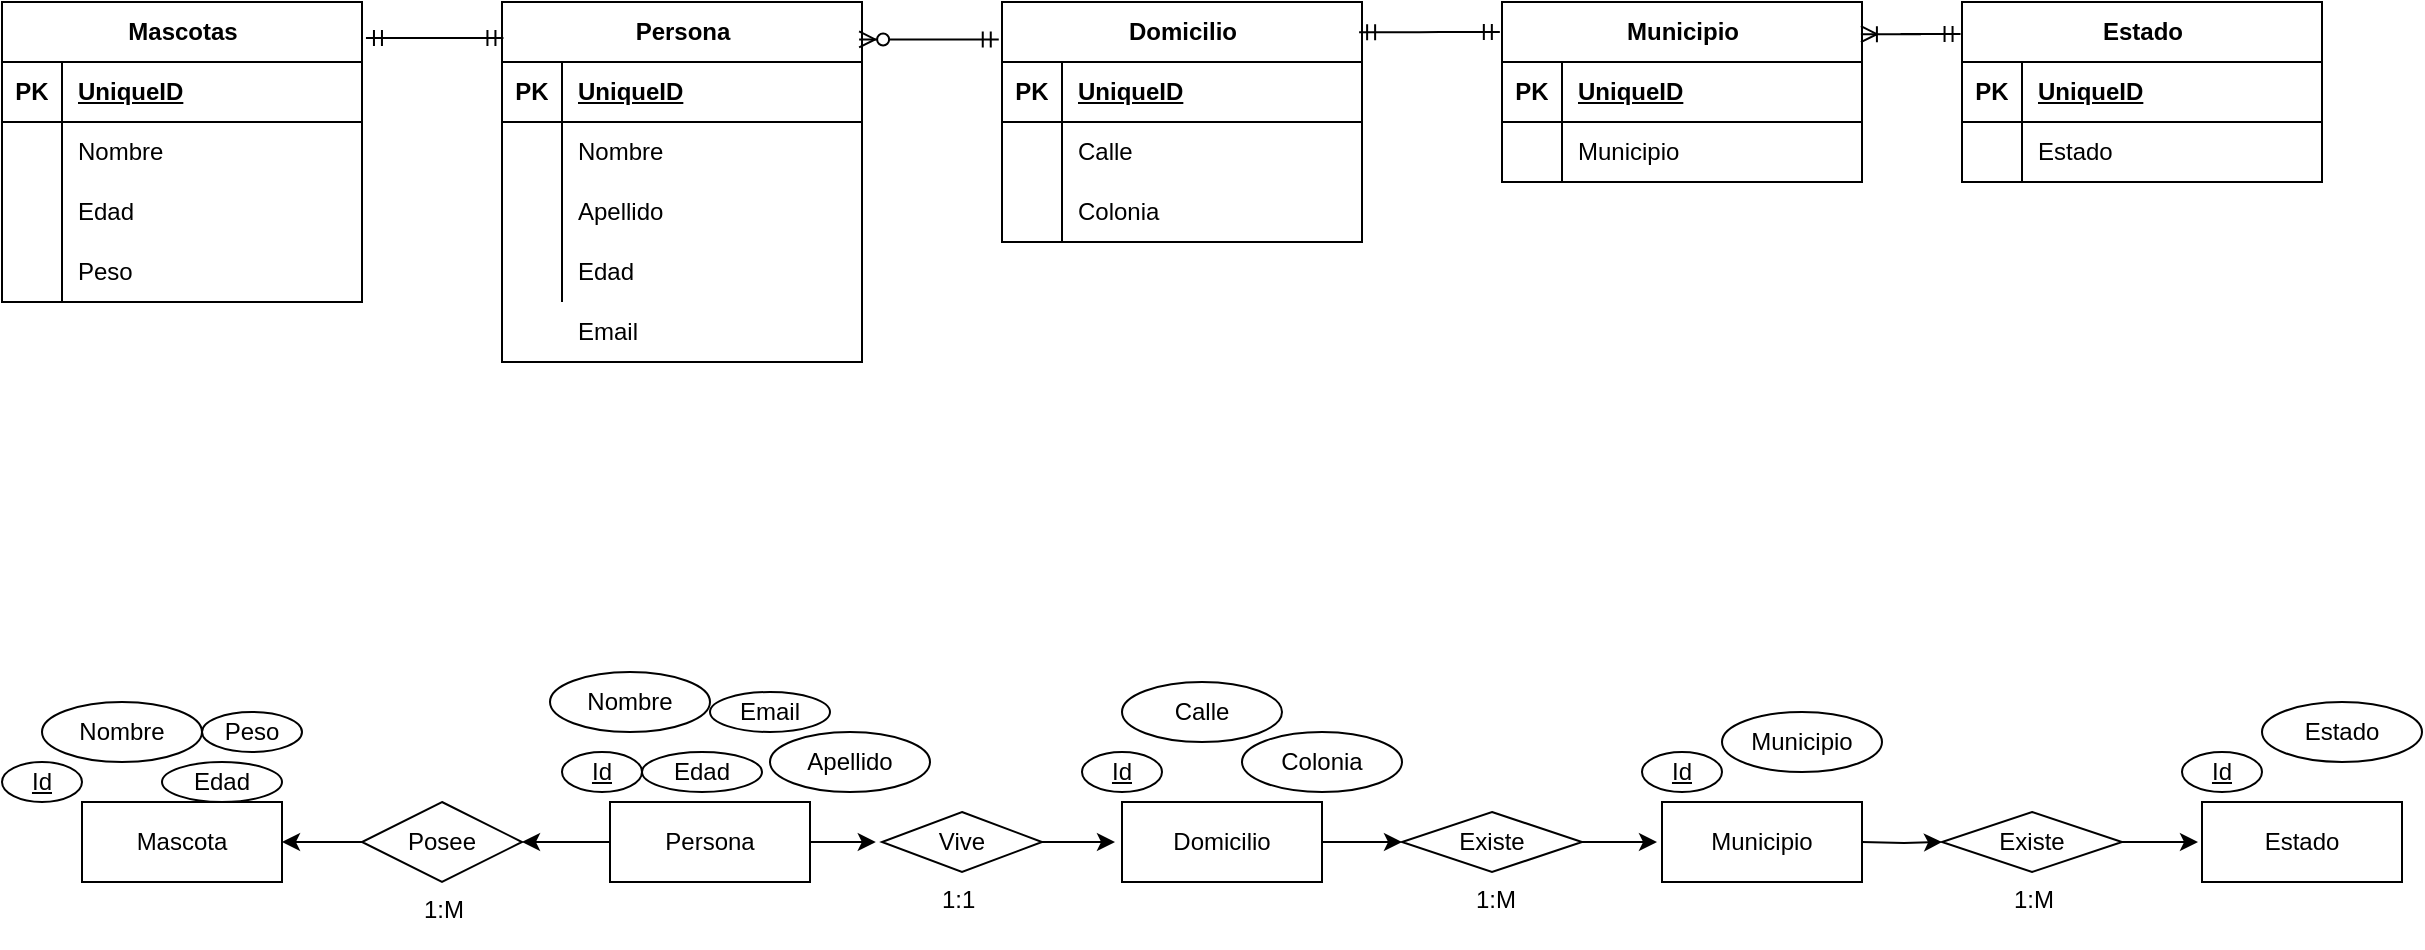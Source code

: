 <mxfile version="22.1.3" type="github">
  <diagram name="Página-1" id="CzR8ieMsHu3cavMBMSMy">
    <mxGraphModel dx="1393" dy="804" grid="1" gridSize="10" guides="1" tooltips="1" connect="1" arrows="1" fold="1" page="1" pageScale="1" pageWidth="827" pageHeight="1169" math="0" shadow="0">
      <root>
        <mxCell id="0" />
        <mxCell id="1" parent="0" />
        <mxCell id="l8HWTyqBCBBDTGkBGuBX-1" value="Persona" style="shape=table;startSize=30;container=1;collapsible=1;childLayout=tableLayout;fixedRows=1;rowLines=0;fontStyle=1;align=center;resizeLast=1;html=1;" parent="1" vertex="1">
          <mxGeometry x="310" y="120" width="180" height="180" as="geometry" />
        </mxCell>
        <mxCell id="l8HWTyqBCBBDTGkBGuBX-2" value="" style="shape=tableRow;horizontal=0;startSize=0;swimlaneHead=0;swimlaneBody=0;fillColor=none;collapsible=0;dropTarget=0;points=[[0,0.5],[1,0.5]];portConstraint=eastwest;top=0;left=0;right=0;bottom=1;" parent="l8HWTyqBCBBDTGkBGuBX-1" vertex="1">
          <mxGeometry y="30" width="180" height="30" as="geometry" />
        </mxCell>
        <mxCell id="l8HWTyqBCBBDTGkBGuBX-3" value="PK" style="shape=partialRectangle;connectable=0;fillColor=none;top=0;left=0;bottom=0;right=0;fontStyle=1;overflow=hidden;whiteSpace=wrap;html=1;" parent="l8HWTyqBCBBDTGkBGuBX-2" vertex="1">
          <mxGeometry width="30" height="30" as="geometry">
            <mxRectangle width="30" height="30" as="alternateBounds" />
          </mxGeometry>
        </mxCell>
        <mxCell id="l8HWTyqBCBBDTGkBGuBX-4" value="UniqueID" style="shape=partialRectangle;connectable=0;fillColor=none;top=0;left=0;bottom=0;right=0;align=left;spacingLeft=6;fontStyle=5;overflow=hidden;whiteSpace=wrap;html=1;" parent="l8HWTyqBCBBDTGkBGuBX-2" vertex="1">
          <mxGeometry x="30" width="150" height="30" as="geometry">
            <mxRectangle width="150" height="30" as="alternateBounds" />
          </mxGeometry>
        </mxCell>
        <mxCell id="l8HWTyqBCBBDTGkBGuBX-5" value="" style="shape=tableRow;horizontal=0;startSize=0;swimlaneHead=0;swimlaneBody=0;fillColor=none;collapsible=0;dropTarget=0;points=[[0,0.5],[1,0.5]];portConstraint=eastwest;top=0;left=0;right=0;bottom=0;" parent="l8HWTyqBCBBDTGkBGuBX-1" vertex="1">
          <mxGeometry y="60" width="180" height="30" as="geometry" />
        </mxCell>
        <mxCell id="l8HWTyqBCBBDTGkBGuBX-6" value="" style="shape=partialRectangle;connectable=0;fillColor=none;top=0;left=0;bottom=0;right=0;editable=1;overflow=hidden;whiteSpace=wrap;html=1;" parent="l8HWTyqBCBBDTGkBGuBX-5" vertex="1">
          <mxGeometry width="30" height="30" as="geometry">
            <mxRectangle width="30" height="30" as="alternateBounds" />
          </mxGeometry>
        </mxCell>
        <mxCell id="l8HWTyqBCBBDTGkBGuBX-7" value="Nombre" style="shape=partialRectangle;connectable=0;fillColor=none;top=0;left=0;bottom=0;right=0;align=left;spacingLeft=6;overflow=hidden;whiteSpace=wrap;html=1;" parent="l8HWTyqBCBBDTGkBGuBX-5" vertex="1">
          <mxGeometry x="30" width="150" height="30" as="geometry">
            <mxRectangle width="150" height="30" as="alternateBounds" />
          </mxGeometry>
        </mxCell>
        <mxCell id="l8HWTyqBCBBDTGkBGuBX-8" value="" style="shape=tableRow;horizontal=0;startSize=0;swimlaneHead=0;swimlaneBody=0;fillColor=none;collapsible=0;dropTarget=0;points=[[0,0.5],[1,0.5]];portConstraint=eastwest;top=0;left=0;right=0;bottom=0;" parent="l8HWTyqBCBBDTGkBGuBX-1" vertex="1">
          <mxGeometry y="90" width="180" height="30" as="geometry" />
        </mxCell>
        <mxCell id="l8HWTyqBCBBDTGkBGuBX-9" value="" style="shape=partialRectangle;connectable=0;fillColor=none;top=0;left=0;bottom=0;right=0;editable=1;overflow=hidden;whiteSpace=wrap;html=1;" parent="l8HWTyqBCBBDTGkBGuBX-8" vertex="1">
          <mxGeometry width="30" height="30" as="geometry">
            <mxRectangle width="30" height="30" as="alternateBounds" />
          </mxGeometry>
        </mxCell>
        <mxCell id="l8HWTyqBCBBDTGkBGuBX-10" value="Apellido" style="shape=partialRectangle;connectable=0;fillColor=none;top=0;left=0;bottom=0;right=0;align=left;spacingLeft=6;overflow=hidden;whiteSpace=wrap;html=1;" parent="l8HWTyqBCBBDTGkBGuBX-8" vertex="1">
          <mxGeometry x="30" width="150" height="30" as="geometry">
            <mxRectangle width="150" height="30" as="alternateBounds" />
          </mxGeometry>
        </mxCell>
        <mxCell id="l8HWTyqBCBBDTGkBGuBX-11" value="" style="shape=tableRow;horizontal=0;startSize=0;swimlaneHead=0;swimlaneBody=0;fillColor=none;collapsible=0;dropTarget=0;points=[[0,0.5],[1,0.5]];portConstraint=eastwest;top=0;left=0;right=0;bottom=0;" parent="l8HWTyqBCBBDTGkBGuBX-1" vertex="1">
          <mxGeometry y="120" width="180" height="30" as="geometry" />
        </mxCell>
        <mxCell id="l8HWTyqBCBBDTGkBGuBX-12" value="" style="shape=partialRectangle;connectable=0;fillColor=none;top=0;left=0;bottom=0;right=0;editable=1;overflow=hidden;whiteSpace=wrap;html=1;" parent="l8HWTyqBCBBDTGkBGuBX-11" vertex="1">
          <mxGeometry width="30" height="30" as="geometry">
            <mxRectangle width="30" height="30" as="alternateBounds" />
          </mxGeometry>
        </mxCell>
        <mxCell id="l8HWTyqBCBBDTGkBGuBX-13" value="Edad" style="shape=partialRectangle;connectable=0;fillColor=none;top=0;left=0;bottom=0;right=0;align=left;spacingLeft=6;overflow=hidden;whiteSpace=wrap;html=1;" parent="l8HWTyqBCBBDTGkBGuBX-11" vertex="1">
          <mxGeometry x="30" width="150" height="30" as="geometry">
            <mxRectangle width="150" height="30" as="alternateBounds" />
          </mxGeometry>
        </mxCell>
        <mxCell id="l8HWTyqBCBBDTGkBGuBX-14" value="Mascotas" style="shape=table;startSize=30;container=1;collapsible=1;childLayout=tableLayout;fixedRows=1;rowLines=0;fontStyle=1;align=center;resizeLast=1;html=1;" parent="1" vertex="1">
          <mxGeometry x="60" y="120" width="180" height="150" as="geometry" />
        </mxCell>
        <mxCell id="l8HWTyqBCBBDTGkBGuBX-15" value="" style="shape=tableRow;horizontal=0;startSize=0;swimlaneHead=0;swimlaneBody=0;fillColor=none;collapsible=0;dropTarget=0;points=[[0,0.5],[1,0.5]];portConstraint=eastwest;top=0;left=0;right=0;bottom=1;" parent="l8HWTyqBCBBDTGkBGuBX-14" vertex="1">
          <mxGeometry y="30" width="180" height="30" as="geometry" />
        </mxCell>
        <mxCell id="l8HWTyqBCBBDTGkBGuBX-16" value="PK" style="shape=partialRectangle;connectable=0;fillColor=none;top=0;left=0;bottom=0;right=0;fontStyle=1;overflow=hidden;whiteSpace=wrap;html=1;" parent="l8HWTyqBCBBDTGkBGuBX-15" vertex="1">
          <mxGeometry width="30" height="30" as="geometry">
            <mxRectangle width="30" height="30" as="alternateBounds" />
          </mxGeometry>
        </mxCell>
        <mxCell id="l8HWTyqBCBBDTGkBGuBX-17" value="UniqueID" style="shape=partialRectangle;connectable=0;fillColor=none;top=0;left=0;bottom=0;right=0;align=left;spacingLeft=6;fontStyle=5;overflow=hidden;whiteSpace=wrap;html=1;" parent="l8HWTyqBCBBDTGkBGuBX-15" vertex="1">
          <mxGeometry x="30" width="150" height="30" as="geometry">
            <mxRectangle width="150" height="30" as="alternateBounds" />
          </mxGeometry>
        </mxCell>
        <mxCell id="l8HWTyqBCBBDTGkBGuBX-18" value="" style="shape=tableRow;horizontal=0;startSize=0;swimlaneHead=0;swimlaneBody=0;fillColor=none;collapsible=0;dropTarget=0;points=[[0,0.5],[1,0.5]];portConstraint=eastwest;top=0;left=0;right=0;bottom=0;" parent="l8HWTyqBCBBDTGkBGuBX-14" vertex="1">
          <mxGeometry y="60" width="180" height="30" as="geometry" />
        </mxCell>
        <mxCell id="l8HWTyqBCBBDTGkBGuBX-19" value="" style="shape=partialRectangle;connectable=0;fillColor=none;top=0;left=0;bottom=0;right=0;editable=1;overflow=hidden;whiteSpace=wrap;html=1;" parent="l8HWTyqBCBBDTGkBGuBX-18" vertex="1">
          <mxGeometry width="30" height="30" as="geometry">
            <mxRectangle width="30" height="30" as="alternateBounds" />
          </mxGeometry>
        </mxCell>
        <mxCell id="l8HWTyqBCBBDTGkBGuBX-20" value="Nombre" style="shape=partialRectangle;connectable=0;fillColor=none;top=0;left=0;bottom=0;right=0;align=left;spacingLeft=6;overflow=hidden;whiteSpace=wrap;html=1;" parent="l8HWTyqBCBBDTGkBGuBX-18" vertex="1">
          <mxGeometry x="30" width="150" height="30" as="geometry">
            <mxRectangle width="150" height="30" as="alternateBounds" />
          </mxGeometry>
        </mxCell>
        <mxCell id="l8HWTyqBCBBDTGkBGuBX-21" value="" style="shape=tableRow;horizontal=0;startSize=0;swimlaneHead=0;swimlaneBody=0;fillColor=none;collapsible=0;dropTarget=0;points=[[0,0.5],[1,0.5]];portConstraint=eastwest;top=0;left=0;right=0;bottom=0;" parent="l8HWTyqBCBBDTGkBGuBX-14" vertex="1">
          <mxGeometry y="90" width="180" height="30" as="geometry" />
        </mxCell>
        <mxCell id="l8HWTyqBCBBDTGkBGuBX-22" value="" style="shape=partialRectangle;connectable=0;fillColor=none;top=0;left=0;bottom=0;right=0;editable=1;overflow=hidden;whiteSpace=wrap;html=1;" parent="l8HWTyqBCBBDTGkBGuBX-21" vertex="1">
          <mxGeometry width="30" height="30" as="geometry">
            <mxRectangle width="30" height="30" as="alternateBounds" />
          </mxGeometry>
        </mxCell>
        <mxCell id="l8HWTyqBCBBDTGkBGuBX-23" value="Edad" style="shape=partialRectangle;connectable=0;fillColor=none;top=0;left=0;bottom=0;right=0;align=left;spacingLeft=6;overflow=hidden;whiteSpace=wrap;html=1;" parent="l8HWTyqBCBBDTGkBGuBX-21" vertex="1">
          <mxGeometry x="30" width="150" height="30" as="geometry">
            <mxRectangle width="150" height="30" as="alternateBounds" />
          </mxGeometry>
        </mxCell>
        <mxCell id="l8HWTyqBCBBDTGkBGuBX-24" value="" style="shape=tableRow;horizontal=0;startSize=0;swimlaneHead=0;swimlaneBody=0;fillColor=none;collapsible=0;dropTarget=0;points=[[0,0.5],[1,0.5]];portConstraint=eastwest;top=0;left=0;right=0;bottom=0;" parent="l8HWTyqBCBBDTGkBGuBX-14" vertex="1">
          <mxGeometry y="120" width="180" height="30" as="geometry" />
        </mxCell>
        <mxCell id="l8HWTyqBCBBDTGkBGuBX-25" value="" style="shape=partialRectangle;connectable=0;fillColor=none;top=0;left=0;bottom=0;right=0;editable=1;overflow=hidden;whiteSpace=wrap;html=1;" parent="l8HWTyqBCBBDTGkBGuBX-24" vertex="1">
          <mxGeometry width="30" height="30" as="geometry">
            <mxRectangle width="30" height="30" as="alternateBounds" />
          </mxGeometry>
        </mxCell>
        <mxCell id="l8HWTyqBCBBDTGkBGuBX-26" value="Peso" style="shape=partialRectangle;connectable=0;fillColor=none;top=0;left=0;bottom=0;right=0;align=left;spacingLeft=6;overflow=hidden;whiteSpace=wrap;html=1;" parent="l8HWTyqBCBBDTGkBGuBX-24" vertex="1">
          <mxGeometry x="30" width="150" height="30" as="geometry">
            <mxRectangle width="150" height="30" as="alternateBounds" />
          </mxGeometry>
        </mxCell>
        <mxCell id="l8HWTyqBCBBDTGkBGuBX-53" value="Municipio" style="shape=table;startSize=30;container=1;collapsible=1;childLayout=tableLayout;fixedRows=1;rowLines=0;fontStyle=1;align=center;resizeLast=1;html=1;" parent="1" vertex="1">
          <mxGeometry x="810" y="120" width="180" height="90" as="geometry" />
        </mxCell>
        <mxCell id="l8HWTyqBCBBDTGkBGuBX-54" value="" style="shape=tableRow;horizontal=0;startSize=0;swimlaneHead=0;swimlaneBody=0;fillColor=none;collapsible=0;dropTarget=0;points=[[0,0.5],[1,0.5]];portConstraint=eastwest;top=0;left=0;right=0;bottom=1;" parent="l8HWTyqBCBBDTGkBGuBX-53" vertex="1">
          <mxGeometry y="30" width="180" height="30" as="geometry" />
        </mxCell>
        <mxCell id="l8HWTyqBCBBDTGkBGuBX-55" value="PK" style="shape=partialRectangle;connectable=0;fillColor=none;top=0;left=0;bottom=0;right=0;fontStyle=1;overflow=hidden;whiteSpace=wrap;html=1;" parent="l8HWTyqBCBBDTGkBGuBX-54" vertex="1">
          <mxGeometry width="30" height="30" as="geometry">
            <mxRectangle width="30" height="30" as="alternateBounds" />
          </mxGeometry>
        </mxCell>
        <mxCell id="l8HWTyqBCBBDTGkBGuBX-56" value="UniqueID" style="shape=partialRectangle;connectable=0;fillColor=none;top=0;left=0;bottom=0;right=0;align=left;spacingLeft=6;fontStyle=5;overflow=hidden;whiteSpace=wrap;html=1;" parent="l8HWTyqBCBBDTGkBGuBX-54" vertex="1">
          <mxGeometry x="30" width="150" height="30" as="geometry">
            <mxRectangle width="150" height="30" as="alternateBounds" />
          </mxGeometry>
        </mxCell>
        <mxCell id="l8HWTyqBCBBDTGkBGuBX-57" value="" style="shape=tableRow;horizontal=0;startSize=0;swimlaneHead=0;swimlaneBody=0;fillColor=none;collapsible=0;dropTarget=0;points=[[0,0.5],[1,0.5]];portConstraint=eastwest;top=0;left=0;right=0;bottom=0;" parent="l8HWTyqBCBBDTGkBGuBX-53" vertex="1">
          <mxGeometry y="60" width="180" height="30" as="geometry" />
        </mxCell>
        <mxCell id="l8HWTyqBCBBDTGkBGuBX-58" value="" style="shape=partialRectangle;connectable=0;fillColor=none;top=0;left=0;bottom=0;right=0;editable=1;overflow=hidden;whiteSpace=wrap;html=1;" parent="l8HWTyqBCBBDTGkBGuBX-57" vertex="1">
          <mxGeometry width="30" height="30" as="geometry">
            <mxRectangle width="30" height="30" as="alternateBounds" />
          </mxGeometry>
        </mxCell>
        <mxCell id="l8HWTyqBCBBDTGkBGuBX-59" value="Municipio" style="shape=partialRectangle;connectable=0;fillColor=none;top=0;left=0;bottom=0;right=0;align=left;spacingLeft=6;overflow=hidden;whiteSpace=wrap;html=1;" parent="l8HWTyqBCBBDTGkBGuBX-57" vertex="1">
          <mxGeometry x="30" width="150" height="30" as="geometry">
            <mxRectangle width="150" height="30" as="alternateBounds" />
          </mxGeometry>
        </mxCell>
        <mxCell id="l8HWTyqBCBBDTGkBGuBX-66" value="Domicilio" style="shape=table;startSize=30;container=1;collapsible=1;childLayout=tableLayout;fixedRows=1;rowLines=0;fontStyle=1;align=center;resizeLast=1;html=1;" parent="1" vertex="1">
          <mxGeometry x="560" y="120" width="180" height="120" as="geometry" />
        </mxCell>
        <mxCell id="l8HWTyqBCBBDTGkBGuBX-67" value="" style="shape=tableRow;horizontal=0;startSize=0;swimlaneHead=0;swimlaneBody=0;fillColor=none;collapsible=0;dropTarget=0;points=[[0,0.5],[1,0.5]];portConstraint=eastwest;top=0;left=0;right=0;bottom=1;" parent="l8HWTyqBCBBDTGkBGuBX-66" vertex="1">
          <mxGeometry y="30" width="180" height="30" as="geometry" />
        </mxCell>
        <mxCell id="l8HWTyqBCBBDTGkBGuBX-68" value="PK" style="shape=partialRectangle;connectable=0;fillColor=none;top=0;left=0;bottom=0;right=0;fontStyle=1;overflow=hidden;whiteSpace=wrap;html=1;" parent="l8HWTyqBCBBDTGkBGuBX-67" vertex="1">
          <mxGeometry width="30" height="30" as="geometry">
            <mxRectangle width="30" height="30" as="alternateBounds" />
          </mxGeometry>
        </mxCell>
        <mxCell id="l8HWTyqBCBBDTGkBGuBX-69" value="UniqueID" style="shape=partialRectangle;connectable=0;fillColor=none;top=0;left=0;bottom=0;right=0;align=left;spacingLeft=6;fontStyle=5;overflow=hidden;whiteSpace=wrap;html=1;" parent="l8HWTyqBCBBDTGkBGuBX-67" vertex="1">
          <mxGeometry x="30" width="150" height="30" as="geometry">
            <mxRectangle width="150" height="30" as="alternateBounds" />
          </mxGeometry>
        </mxCell>
        <mxCell id="l8HWTyqBCBBDTGkBGuBX-70" value="" style="shape=tableRow;horizontal=0;startSize=0;swimlaneHead=0;swimlaneBody=0;fillColor=none;collapsible=0;dropTarget=0;points=[[0,0.5],[1,0.5]];portConstraint=eastwest;top=0;left=0;right=0;bottom=0;" parent="l8HWTyqBCBBDTGkBGuBX-66" vertex="1">
          <mxGeometry y="60" width="180" height="30" as="geometry" />
        </mxCell>
        <mxCell id="l8HWTyqBCBBDTGkBGuBX-71" value="" style="shape=partialRectangle;connectable=0;fillColor=none;top=0;left=0;bottom=0;right=0;editable=1;overflow=hidden;whiteSpace=wrap;html=1;" parent="l8HWTyqBCBBDTGkBGuBX-70" vertex="1">
          <mxGeometry width="30" height="30" as="geometry">
            <mxRectangle width="30" height="30" as="alternateBounds" />
          </mxGeometry>
        </mxCell>
        <mxCell id="l8HWTyqBCBBDTGkBGuBX-72" value="Calle" style="shape=partialRectangle;connectable=0;fillColor=none;top=0;left=0;bottom=0;right=0;align=left;spacingLeft=6;overflow=hidden;whiteSpace=wrap;html=1;" parent="l8HWTyqBCBBDTGkBGuBX-70" vertex="1">
          <mxGeometry x="30" width="150" height="30" as="geometry">
            <mxRectangle width="150" height="30" as="alternateBounds" />
          </mxGeometry>
        </mxCell>
        <mxCell id="l8HWTyqBCBBDTGkBGuBX-73" value="" style="shape=tableRow;horizontal=0;startSize=0;swimlaneHead=0;swimlaneBody=0;fillColor=none;collapsible=0;dropTarget=0;points=[[0,0.5],[1,0.5]];portConstraint=eastwest;top=0;left=0;right=0;bottom=0;" parent="l8HWTyqBCBBDTGkBGuBX-66" vertex="1">
          <mxGeometry y="90" width="180" height="30" as="geometry" />
        </mxCell>
        <mxCell id="l8HWTyqBCBBDTGkBGuBX-74" value="" style="shape=partialRectangle;connectable=0;fillColor=none;top=0;left=0;bottom=0;right=0;editable=1;overflow=hidden;whiteSpace=wrap;html=1;" parent="l8HWTyqBCBBDTGkBGuBX-73" vertex="1">
          <mxGeometry width="30" height="30" as="geometry">
            <mxRectangle width="30" height="30" as="alternateBounds" />
          </mxGeometry>
        </mxCell>
        <mxCell id="l8HWTyqBCBBDTGkBGuBX-75" value="Colonia" style="shape=partialRectangle;connectable=0;fillColor=none;top=0;left=0;bottom=0;right=0;align=left;spacingLeft=6;overflow=hidden;whiteSpace=wrap;html=1;" parent="l8HWTyqBCBBDTGkBGuBX-73" vertex="1">
          <mxGeometry x="30" width="150" height="30" as="geometry">
            <mxRectangle width="150" height="30" as="alternateBounds" />
          </mxGeometry>
        </mxCell>
        <mxCell id="l8HWTyqBCBBDTGkBGuBX-79" value="Estado" style="shape=table;startSize=30;container=1;collapsible=1;childLayout=tableLayout;fixedRows=1;rowLines=0;fontStyle=1;align=center;resizeLast=1;html=1;" parent="1" vertex="1">
          <mxGeometry x="1040" y="120" width="180" height="90" as="geometry" />
        </mxCell>
        <mxCell id="l8HWTyqBCBBDTGkBGuBX-80" value="" style="shape=tableRow;horizontal=0;startSize=0;swimlaneHead=0;swimlaneBody=0;fillColor=none;collapsible=0;dropTarget=0;points=[[0,0.5],[1,0.5]];portConstraint=eastwest;top=0;left=0;right=0;bottom=1;" parent="l8HWTyqBCBBDTGkBGuBX-79" vertex="1">
          <mxGeometry y="30" width="180" height="30" as="geometry" />
        </mxCell>
        <mxCell id="l8HWTyqBCBBDTGkBGuBX-81" value="PK" style="shape=partialRectangle;connectable=0;fillColor=none;top=0;left=0;bottom=0;right=0;fontStyle=1;overflow=hidden;whiteSpace=wrap;html=1;" parent="l8HWTyqBCBBDTGkBGuBX-80" vertex="1">
          <mxGeometry width="30" height="30" as="geometry">
            <mxRectangle width="30" height="30" as="alternateBounds" />
          </mxGeometry>
        </mxCell>
        <mxCell id="l8HWTyqBCBBDTGkBGuBX-82" value="UniqueID" style="shape=partialRectangle;connectable=0;fillColor=none;top=0;left=0;bottom=0;right=0;align=left;spacingLeft=6;fontStyle=5;overflow=hidden;whiteSpace=wrap;html=1;" parent="l8HWTyqBCBBDTGkBGuBX-80" vertex="1">
          <mxGeometry x="30" width="150" height="30" as="geometry">
            <mxRectangle width="150" height="30" as="alternateBounds" />
          </mxGeometry>
        </mxCell>
        <mxCell id="l8HWTyqBCBBDTGkBGuBX-83" value="" style="shape=tableRow;horizontal=0;startSize=0;swimlaneHead=0;swimlaneBody=0;fillColor=none;collapsible=0;dropTarget=0;points=[[0,0.5],[1,0.5]];portConstraint=eastwest;top=0;left=0;right=0;bottom=0;" parent="l8HWTyqBCBBDTGkBGuBX-79" vertex="1">
          <mxGeometry y="60" width="180" height="30" as="geometry" />
        </mxCell>
        <mxCell id="l8HWTyqBCBBDTGkBGuBX-84" value="" style="shape=partialRectangle;connectable=0;fillColor=none;top=0;left=0;bottom=0;right=0;editable=1;overflow=hidden;whiteSpace=wrap;html=1;" parent="l8HWTyqBCBBDTGkBGuBX-83" vertex="1">
          <mxGeometry width="30" height="30" as="geometry">
            <mxRectangle width="30" height="30" as="alternateBounds" />
          </mxGeometry>
        </mxCell>
        <mxCell id="l8HWTyqBCBBDTGkBGuBX-85" value="Estado" style="shape=partialRectangle;connectable=0;fillColor=none;top=0;left=0;bottom=0;right=0;align=left;spacingLeft=6;overflow=hidden;whiteSpace=wrap;html=1;" parent="l8HWTyqBCBBDTGkBGuBX-83" vertex="1">
          <mxGeometry x="30" width="150" height="30" as="geometry">
            <mxRectangle width="150" height="30" as="alternateBounds" />
          </mxGeometry>
        </mxCell>
        <mxCell id="l8HWTyqBCBBDTGkBGuBX-92" value="Email" style="shape=partialRectangle;connectable=0;fillColor=none;top=0;left=0;bottom=0;right=0;align=left;spacingLeft=6;overflow=hidden;whiteSpace=wrap;html=1;shadow=0;" parent="1" vertex="1">
          <mxGeometry x="340" y="270" width="150" height="30" as="geometry">
            <mxRectangle width="150" height="30" as="alternateBounds" />
          </mxGeometry>
        </mxCell>
        <mxCell id="l8HWTyqBCBBDTGkBGuBX-93" value="" style="edgeStyle=entityRelationEdgeStyle;fontSize=12;html=1;endArrow=ERmandOne;startArrow=ERmandOne;rounded=0;exitX=1.011;exitY=0.12;exitDx=0;exitDy=0;exitPerimeter=0;entryX=0.004;entryY=0.1;entryDx=0;entryDy=0;entryPerimeter=0;" parent="1" source="l8HWTyqBCBBDTGkBGuBX-14" target="l8HWTyqBCBBDTGkBGuBX-1" edge="1">
          <mxGeometry width="100" height="100" relative="1" as="geometry">
            <mxPoint x="800" y="430" as="sourcePoint" />
            <mxPoint x="306" y="137" as="targetPoint" />
          </mxGeometry>
        </mxCell>
        <mxCell id="l8HWTyqBCBBDTGkBGuBX-95" value="" style="edgeStyle=entityRelationEdgeStyle;fontSize=12;html=1;endArrow=ERzeroToMany;startArrow=ERmandOne;rounded=0;exitX=-0.009;exitY=0.156;exitDx=0;exitDy=0;exitPerimeter=0;entryX=0.992;entryY=0.104;entryDx=0;entryDy=0;entryPerimeter=0;" parent="1" source="l8HWTyqBCBBDTGkBGuBX-66" target="l8HWTyqBCBBDTGkBGuBX-1" edge="1">
          <mxGeometry width="100" height="100" relative="1" as="geometry">
            <mxPoint x="590" y="230" as="sourcePoint" />
            <mxPoint x="690" y="130" as="targetPoint" />
          </mxGeometry>
        </mxCell>
        <mxCell id="l8HWTyqBCBBDTGkBGuBX-96" value="" style="edgeStyle=entityRelationEdgeStyle;fontSize=12;html=1;endArrow=ERmandOne;startArrow=ERmandOne;rounded=0;exitX=0.992;exitY=0.126;exitDx=0;exitDy=0;exitPerimeter=0;entryX=-0.006;entryY=0.167;entryDx=0;entryDy=0;entryPerimeter=0;" parent="1" source="l8HWTyqBCBBDTGkBGuBX-66" target="l8HWTyqBCBBDTGkBGuBX-53" edge="1">
          <mxGeometry width="100" height="100" relative="1" as="geometry">
            <mxPoint x="760" y="200" as="sourcePoint" />
            <mxPoint x="860" y="100" as="targetPoint" />
          </mxGeometry>
        </mxCell>
        <mxCell id="l8HWTyqBCBBDTGkBGuBX-97" value="" style="edgeStyle=entityRelationEdgeStyle;fontSize=12;html=1;endArrow=ERoneToMany;startArrow=ERmandOne;rounded=0;exitX=-0.004;exitY=0.178;exitDx=0;exitDy=0;exitPerimeter=0;entryX=0.997;entryY=0.179;entryDx=0;entryDy=0;entryPerimeter=0;" parent="1" source="l8HWTyqBCBBDTGkBGuBX-79" target="l8HWTyqBCBBDTGkBGuBX-53" edge="1">
          <mxGeometry width="100" height="100" relative="1" as="geometry">
            <mxPoint x="920" y="200" as="sourcePoint" />
            <mxPoint x="1020" y="100" as="targetPoint" />
          </mxGeometry>
        </mxCell>
        <mxCell id="l8HWTyqBCBBDTGkBGuBX-98" value="Mascota" style="whiteSpace=wrap;html=1;align=center;" parent="1" vertex="1">
          <mxGeometry x="100" y="520" width="100" height="40" as="geometry" />
        </mxCell>
        <mxCell id="l8HWTyqBCBBDTGkBGuBX-99" value="Id" style="ellipse;whiteSpace=wrap;html=1;align=center;fontStyle=4;" parent="1" vertex="1">
          <mxGeometry x="60" y="500" width="40" height="20" as="geometry" />
        </mxCell>
        <mxCell id="l8HWTyqBCBBDTGkBGuBX-100" value="Peso" style="ellipse;whiteSpace=wrap;html=1;align=center;" parent="1" vertex="1">
          <mxGeometry x="160" y="475" width="50" height="20" as="geometry" />
        </mxCell>
        <mxCell id="l8HWTyqBCBBDTGkBGuBX-101" value="Edad" style="ellipse;whiteSpace=wrap;html=1;align=center;" parent="1" vertex="1">
          <mxGeometry x="140" y="500" width="60" height="20" as="geometry" />
        </mxCell>
        <mxCell id="l8HWTyqBCBBDTGkBGuBX-102" value="Nombre" style="ellipse;whiteSpace=wrap;html=1;align=center;" parent="1" vertex="1">
          <mxGeometry x="80" y="470" width="80" height="30" as="geometry" />
        </mxCell>
        <mxCell id="l8HWTyqBCBBDTGkBGuBX-112" style="edgeStyle=orthogonalEdgeStyle;rounded=0;orthogonalLoop=1;jettySize=auto;html=1;exitX=0;exitY=0.5;exitDx=0;exitDy=0;entryX=1;entryY=0.5;entryDx=0;entryDy=0;" parent="1" source="l8HWTyqBCBBDTGkBGuBX-103" target="l8HWTyqBCBBDTGkBGuBX-110" edge="1">
          <mxGeometry relative="1" as="geometry" />
        </mxCell>
        <mxCell id="l8HWTyqBCBBDTGkBGuBX-103" value="Persona" style="whiteSpace=wrap;html=1;align=center;" parent="1" vertex="1">
          <mxGeometry x="364" y="520" width="100" height="40" as="geometry" />
        </mxCell>
        <mxCell id="l8HWTyqBCBBDTGkBGuBX-104" value="Id" style="ellipse;whiteSpace=wrap;html=1;align=center;fontStyle=4;" parent="1" vertex="1">
          <mxGeometry x="340" y="495" width="40" height="20" as="geometry" />
        </mxCell>
        <mxCell id="l8HWTyqBCBBDTGkBGuBX-105" value="Nombre" style="ellipse;whiteSpace=wrap;html=1;align=center;" parent="1" vertex="1">
          <mxGeometry x="334" y="455" width="80" height="30" as="geometry" />
        </mxCell>
        <mxCell id="l8HWTyqBCBBDTGkBGuBX-106" value="Edad" style="ellipse;whiteSpace=wrap;html=1;align=center;" parent="1" vertex="1">
          <mxGeometry x="380" y="495" width="60" height="20" as="geometry" />
        </mxCell>
        <mxCell id="l8HWTyqBCBBDTGkBGuBX-107" value="Apellido" style="ellipse;whiteSpace=wrap;html=1;align=center;" parent="1" vertex="1">
          <mxGeometry x="444" y="485" width="80" height="30" as="geometry" />
        </mxCell>
        <mxCell id="l8HWTyqBCBBDTGkBGuBX-108" value="Email" style="ellipse;whiteSpace=wrap;html=1;align=center;" parent="1" vertex="1">
          <mxGeometry x="414" y="465" width="60" height="20" as="geometry" />
        </mxCell>
        <mxCell id="l8HWTyqBCBBDTGkBGuBX-111" style="edgeStyle=orthogonalEdgeStyle;rounded=0;orthogonalLoop=1;jettySize=auto;html=1;exitX=0;exitY=0.5;exitDx=0;exitDy=0;entryX=1;entryY=0.5;entryDx=0;entryDy=0;" parent="1" source="l8HWTyqBCBBDTGkBGuBX-110" target="l8HWTyqBCBBDTGkBGuBX-98" edge="1">
          <mxGeometry relative="1" as="geometry" />
        </mxCell>
        <mxCell id="l8HWTyqBCBBDTGkBGuBX-110" value="Posee" style="shape=rhombus;perimeter=rhombusPerimeter;whiteSpace=wrap;html=1;align=center;" parent="1" vertex="1">
          <mxGeometry x="240" y="520" width="80" height="40" as="geometry" />
        </mxCell>
        <mxCell id="l8HWTyqBCBBDTGkBGuBX-113" value="1:M" style="text;strokeColor=none;fillColor=none;spacingLeft=4;spacingRight=4;overflow=hidden;rotatable=0;points=[[0,0.5],[1,0.5]];portConstraint=eastwest;fontSize=12;whiteSpace=wrap;html=1;" parent="1" vertex="1">
          <mxGeometry x="265" y="560" width="30" height="30" as="geometry" />
        </mxCell>
        <mxCell id="l8HWTyqBCBBDTGkBGuBX-123" style="edgeStyle=orthogonalEdgeStyle;rounded=0;orthogonalLoop=1;jettySize=auto;html=1;exitX=1;exitY=0.5;exitDx=0;exitDy=0;entryX=0;entryY=0.5;entryDx=0;entryDy=0;" parent="1" source="l8HWTyqBCBBDTGkBGuBX-114" target="l8HWTyqBCBBDTGkBGuBX-122" edge="1">
          <mxGeometry relative="1" as="geometry" />
        </mxCell>
        <mxCell id="l8HWTyqBCBBDTGkBGuBX-114" value="Domicilio" style="whiteSpace=wrap;html=1;align=center;" parent="1" vertex="1">
          <mxGeometry x="620" y="520" width="100" height="40" as="geometry" />
        </mxCell>
        <mxCell id="l8HWTyqBCBBDTGkBGuBX-115" value="Id" style="ellipse;whiteSpace=wrap;html=1;align=center;fontStyle=4;" parent="1" vertex="1">
          <mxGeometry x="600" y="495" width="40" height="20" as="geometry" />
        </mxCell>
        <mxCell id="l8HWTyqBCBBDTGkBGuBX-116" value="Calle" style="ellipse;whiteSpace=wrap;html=1;align=center;" parent="1" vertex="1">
          <mxGeometry x="620" y="460" width="80" height="30" as="geometry" />
        </mxCell>
        <mxCell id="l8HWTyqBCBBDTGkBGuBX-117" value="Colonia" style="ellipse;whiteSpace=wrap;html=1;align=center;" parent="1" vertex="1">
          <mxGeometry x="680" y="485" width="80" height="30" as="geometry" />
        </mxCell>
        <mxCell id="l8HWTyqBCBBDTGkBGuBX-118" value="Vive" style="shape=rhombus;perimeter=rhombusPerimeter;whiteSpace=wrap;html=1;align=center;" parent="1" vertex="1">
          <mxGeometry x="500" y="525" width="80" height="30" as="geometry" />
        </mxCell>
        <mxCell id="l8HWTyqBCBBDTGkBGuBX-119" style="edgeStyle=orthogonalEdgeStyle;rounded=0;orthogonalLoop=1;jettySize=auto;html=1;exitX=1;exitY=0.5;exitDx=0;exitDy=0;entryX=-0.039;entryY=0.512;entryDx=0;entryDy=0;entryPerimeter=0;" parent="1" source="l8HWTyqBCBBDTGkBGuBX-103" target="l8HWTyqBCBBDTGkBGuBX-118" edge="1">
          <mxGeometry relative="1" as="geometry" />
        </mxCell>
        <mxCell id="l8HWTyqBCBBDTGkBGuBX-120" style="edgeStyle=orthogonalEdgeStyle;rounded=0;orthogonalLoop=1;jettySize=auto;html=1;exitX=1;exitY=0.5;exitDx=0;exitDy=0;entryX=-0.035;entryY=0.491;entryDx=0;entryDy=0;entryPerimeter=0;" parent="1" source="l8HWTyqBCBBDTGkBGuBX-118" target="l8HWTyqBCBBDTGkBGuBX-114" edge="1">
          <mxGeometry relative="1" as="geometry" />
        </mxCell>
        <mxCell id="l8HWTyqBCBBDTGkBGuBX-121" value="1:1" style="text;strokeColor=none;fillColor=none;spacingLeft=4;spacingRight=4;overflow=hidden;rotatable=0;points=[[0,0.5],[1,0.5]];portConstraint=eastwest;fontSize=12;whiteSpace=wrap;html=1;" parent="1" vertex="1">
          <mxGeometry x="524" y="555" width="30" height="30" as="geometry" />
        </mxCell>
        <mxCell id="l8HWTyqBCBBDTGkBGuBX-122" value="Existe" style="shape=rhombus;perimeter=rhombusPerimeter;whiteSpace=wrap;html=1;align=center;" parent="1" vertex="1">
          <mxGeometry x="760" y="525" width="90" height="30" as="geometry" />
        </mxCell>
        <mxCell id="l8HWTyqBCBBDTGkBGuBX-124" value="Municipio" style="whiteSpace=wrap;html=1;align=center;" parent="1" vertex="1">
          <mxGeometry x="890" y="520" width="100" height="40" as="geometry" />
        </mxCell>
        <mxCell id="l8HWTyqBCBBDTGkBGuBX-125" style="edgeStyle=orthogonalEdgeStyle;rounded=0;orthogonalLoop=1;jettySize=auto;html=1;exitX=1;exitY=0.5;exitDx=0;exitDy=0;entryX=-0.025;entryY=0.509;entryDx=0;entryDy=0;entryPerimeter=0;" parent="1" source="l8HWTyqBCBBDTGkBGuBX-122" target="l8HWTyqBCBBDTGkBGuBX-124" edge="1">
          <mxGeometry relative="1" as="geometry" />
        </mxCell>
        <mxCell id="l8HWTyqBCBBDTGkBGuBX-126" style="edgeStyle=orthogonalEdgeStyle;rounded=0;orthogonalLoop=1;jettySize=auto;html=1;exitX=1;exitY=0.5;exitDx=0;exitDy=0;entryX=0;entryY=0.5;entryDx=0;entryDy=0;" parent="1" target="l8HWTyqBCBBDTGkBGuBX-127" edge="1">
          <mxGeometry relative="1" as="geometry">
            <mxPoint x="990" y="540" as="sourcePoint" />
          </mxGeometry>
        </mxCell>
        <mxCell id="l8HWTyqBCBBDTGkBGuBX-127" value="Existe" style="shape=rhombus;perimeter=rhombusPerimeter;whiteSpace=wrap;html=1;align=center;" parent="1" vertex="1">
          <mxGeometry x="1030" y="525" width="90" height="30" as="geometry" />
        </mxCell>
        <mxCell id="l8HWTyqBCBBDTGkBGuBX-128" style="edgeStyle=orthogonalEdgeStyle;rounded=0;orthogonalLoop=1;jettySize=auto;html=1;exitX=1;exitY=0.5;exitDx=0;exitDy=0;entryX=-0.025;entryY=0.509;entryDx=0;entryDy=0;entryPerimeter=0;" parent="1" source="l8HWTyqBCBBDTGkBGuBX-127" edge="1">
          <mxGeometry relative="1" as="geometry">
            <mxPoint x="1158" y="540" as="targetPoint" />
          </mxGeometry>
        </mxCell>
        <mxCell id="l8HWTyqBCBBDTGkBGuBX-129" value="Estado" style="whiteSpace=wrap;html=1;align=center;" parent="1" vertex="1">
          <mxGeometry x="1160" y="520" width="100" height="40" as="geometry" />
        </mxCell>
        <mxCell id="l8HWTyqBCBBDTGkBGuBX-130" value="Id" style="ellipse;whiteSpace=wrap;html=1;align=center;fontStyle=4;" parent="1" vertex="1">
          <mxGeometry x="880" y="495" width="40" height="20" as="geometry" />
        </mxCell>
        <mxCell id="l8HWTyqBCBBDTGkBGuBX-131" value="Id" style="ellipse;whiteSpace=wrap;html=1;align=center;fontStyle=4;" parent="1" vertex="1">
          <mxGeometry x="1150" y="495" width="40" height="20" as="geometry" />
        </mxCell>
        <mxCell id="l8HWTyqBCBBDTGkBGuBX-133" value="Municipio" style="ellipse;whiteSpace=wrap;html=1;align=center;" parent="1" vertex="1">
          <mxGeometry x="920" y="475" width="80" height="30" as="geometry" />
        </mxCell>
        <mxCell id="l8HWTyqBCBBDTGkBGuBX-134" value="Estado" style="ellipse;whiteSpace=wrap;html=1;align=center;" parent="1" vertex="1">
          <mxGeometry x="1190" y="470" width="80" height="30" as="geometry" />
        </mxCell>
        <mxCell id="l8HWTyqBCBBDTGkBGuBX-135" value="1:M" style="text;strokeColor=none;fillColor=none;spacingLeft=4;spacingRight=4;overflow=hidden;rotatable=0;points=[[0,0.5],[1,0.5]];portConstraint=eastwest;fontSize=12;whiteSpace=wrap;html=1;" parent="1" vertex="1">
          <mxGeometry x="791" y="555" width="30" height="20" as="geometry" />
        </mxCell>
        <mxCell id="l8HWTyqBCBBDTGkBGuBX-136" value="1:M" style="text;strokeColor=none;fillColor=none;spacingLeft=4;spacingRight=4;overflow=hidden;rotatable=0;points=[[0,0.5],[1,0.5]];portConstraint=eastwest;fontSize=12;whiteSpace=wrap;html=1;" parent="1" vertex="1">
          <mxGeometry x="1060" y="555" width="30" height="20" as="geometry" />
        </mxCell>
      </root>
    </mxGraphModel>
  </diagram>
</mxfile>
